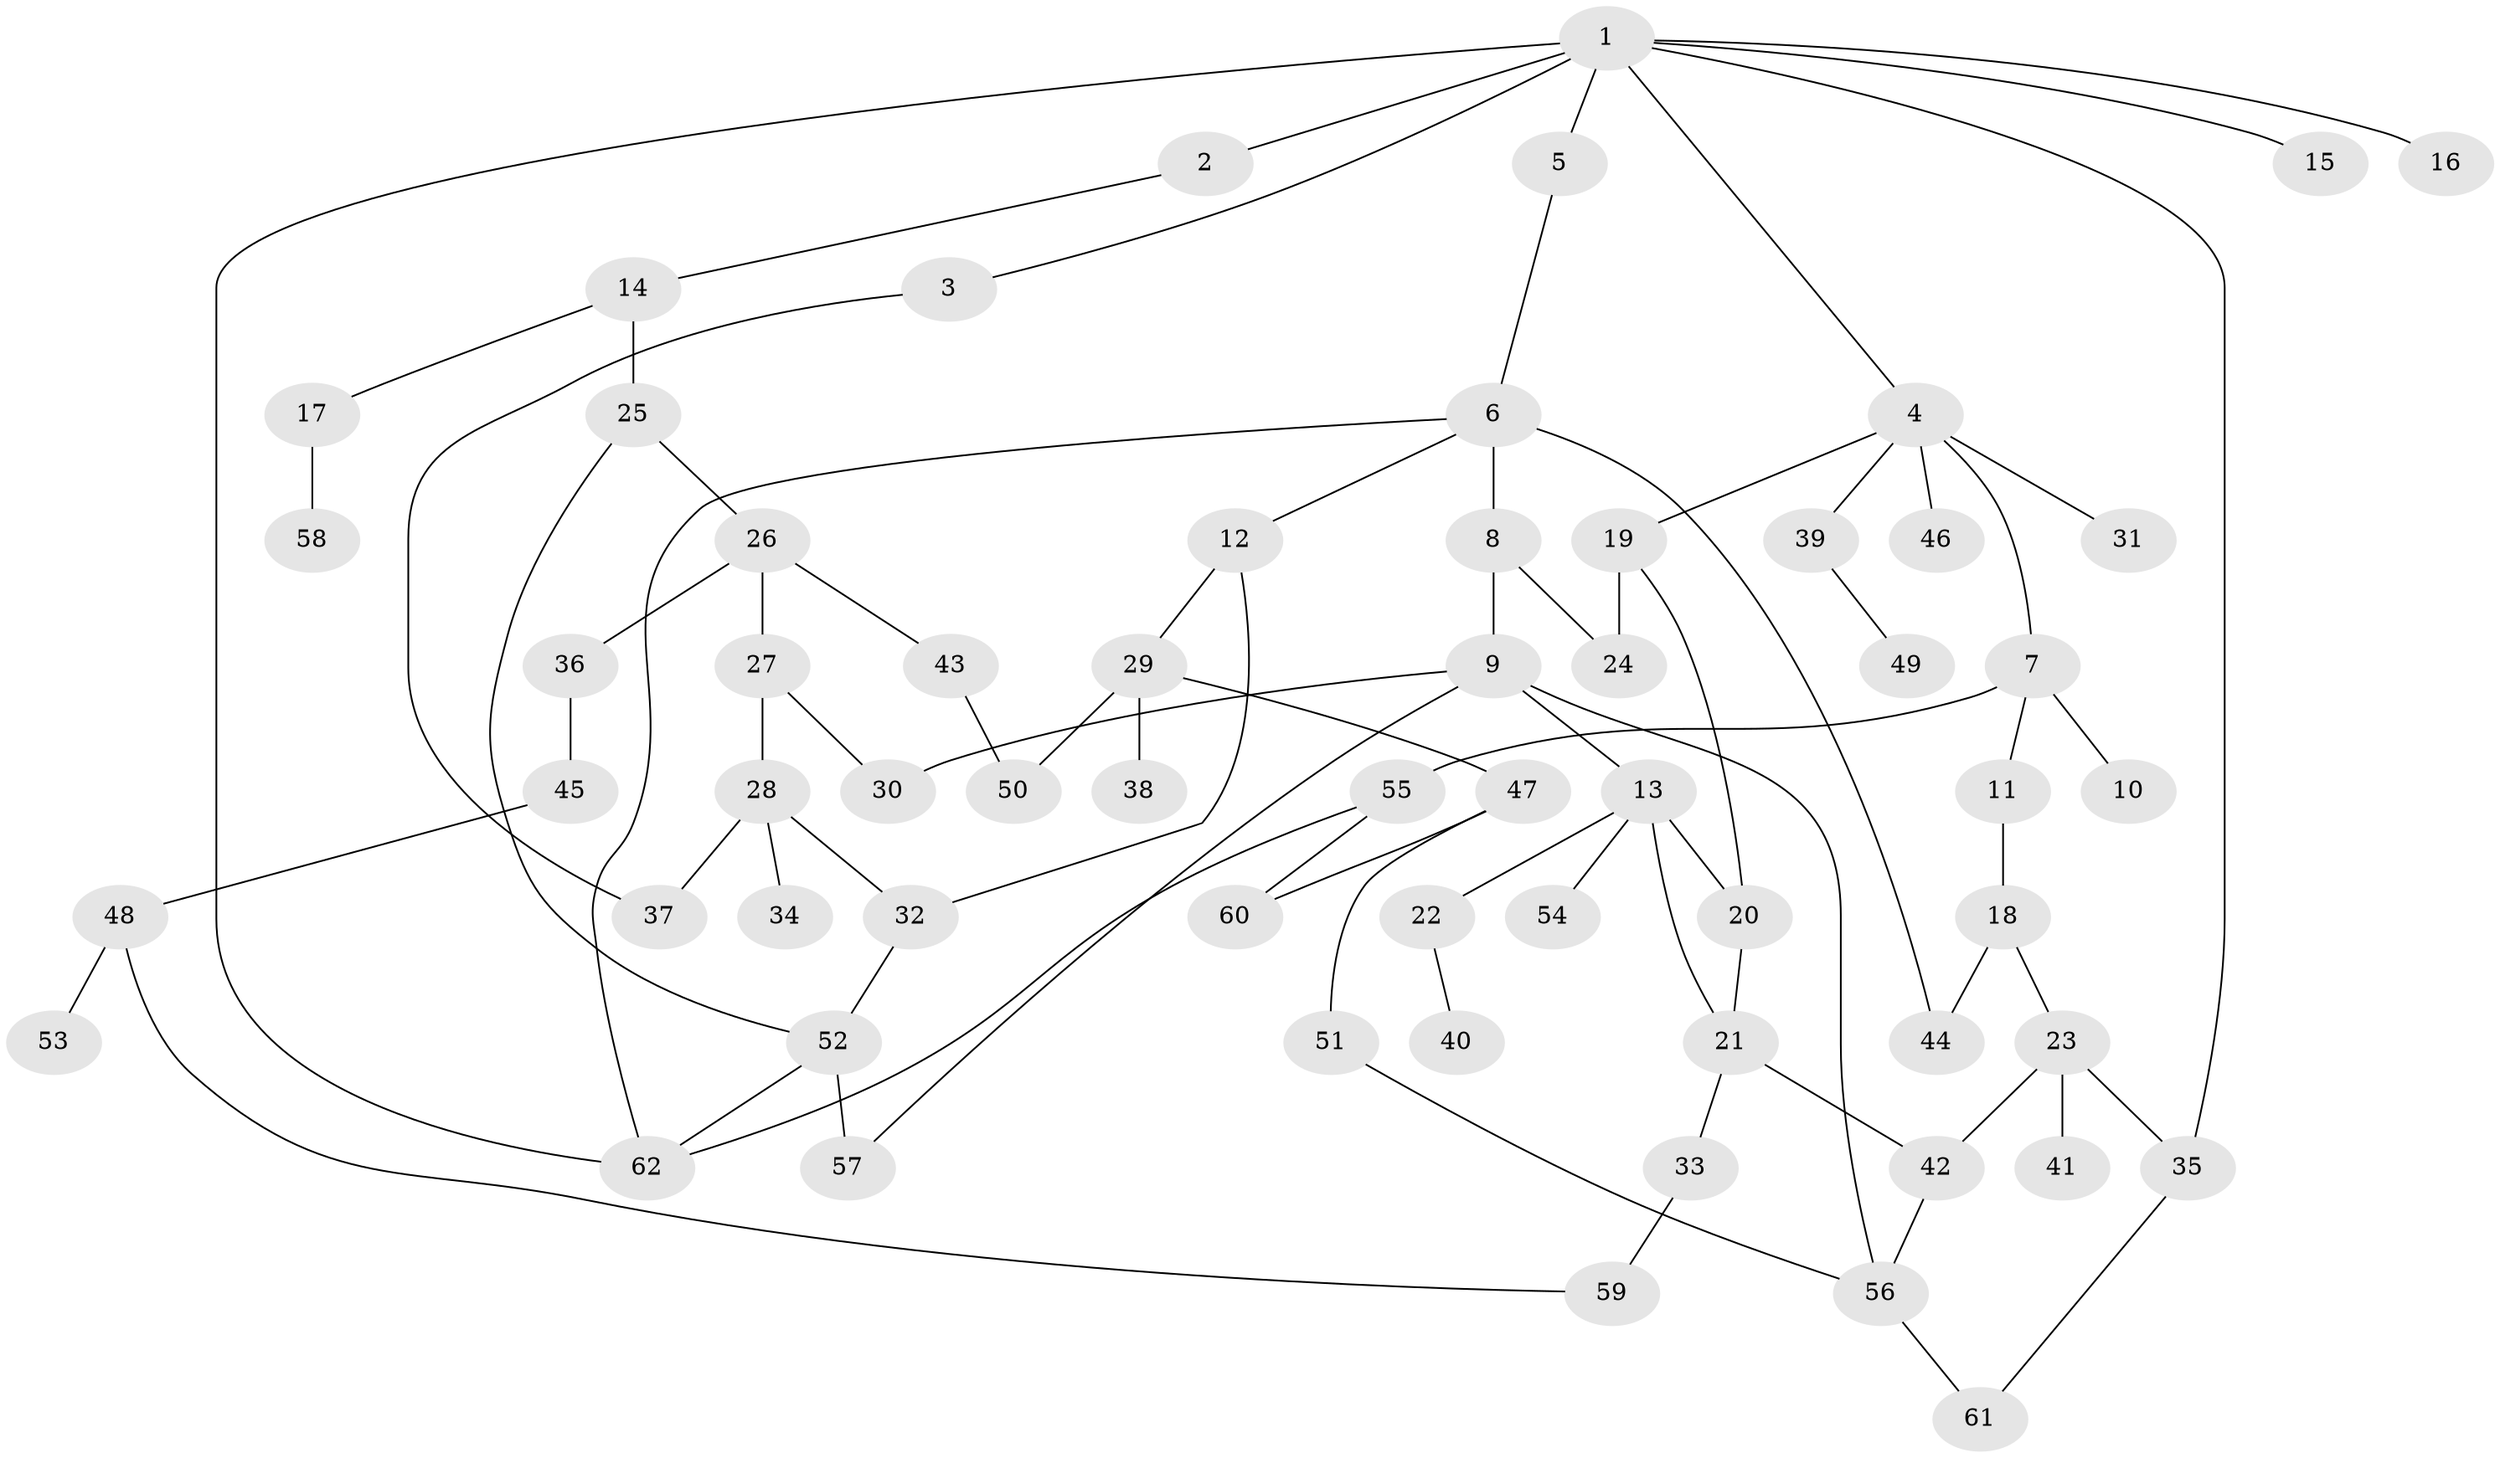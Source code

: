 // coarse degree distribution, {2: 0.35135135135135137, 1: 0.2972972972972973, 4: 0.13513513513513514, 5: 0.05405405405405406, 3: 0.13513513513513514, 16: 0.02702702702702703}
// Generated by graph-tools (version 1.1) at 2025/45/03/04/25 21:45:41]
// undirected, 62 vertices, 81 edges
graph export_dot {
graph [start="1"]
  node [color=gray90,style=filled];
  1;
  2;
  3;
  4;
  5;
  6;
  7;
  8;
  9;
  10;
  11;
  12;
  13;
  14;
  15;
  16;
  17;
  18;
  19;
  20;
  21;
  22;
  23;
  24;
  25;
  26;
  27;
  28;
  29;
  30;
  31;
  32;
  33;
  34;
  35;
  36;
  37;
  38;
  39;
  40;
  41;
  42;
  43;
  44;
  45;
  46;
  47;
  48;
  49;
  50;
  51;
  52;
  53;
  54;
  55;
  56;
  57;
  58;
  59;
  60;
  61;
  62;
  1 -- 2;
  1 -- 3;
  1 -- 4;
  1 -- 5;
  1 -- 15;
  1 -- 16;
  1 -- 35;
  1 -- 62;
  2 -- 14;
  3 -- 37;
  4 -- 7;
  4 -- 19;
  4 -- 31;
  4 -- 39;
  4 -- 46;
  5 -- 6;
  6 -- 8;
  6 -- 12;
  6 -- 44;
  6 -- 62;
  7 -- 10;
  7 -- 11;
  7 -- 55;
  8 -- 9;
  8 -- 24;
  9 -- 13;
  9 -- 30;
  9 -- 56;
  9 -- 57;
  11 -- 18;
  12 -- 29;
  12 -- 32;
  13 -- 22;
  13 -- 54;
  13 -- 21;
  13 -- 20;
  14 -- 17;
  14 -- 25;
  17 -- 58;
  18 -- 23;
  18 -- 44;
  19 -- 20;
  19 -- 24;
  20 -- 21;
  21 -- 33;
  21 -- 42;
  22 -- 40;
  23 -- 41;
  23 -- 42;
  23 -- 35;
  25 -- 26;
  25 -- 52;
  26 -- 27;
  26 -- 36;
  26 -- 43;
  27 -- 28;
  27 -- 30;
  28 -- 34;
  28 -- 37;
  28 -- 32;
  29 -- 38;
  29 -- 47;
  29 -- 50;
  32 -- 52;
  33 -- 59;
  35 -- 61;
  36 -- 45;
  39 -- 49;
  42 -- 56;
  43 -- 50;
  45 -- 48;
  47 -- 51;
  47 -- 60;
  48 -- 53;
  48 -- 59;
  51 -- 56;
  52 -- 57;
  52 -- 62;
  55 -- 62;
  55 -- 60;
  56 -- 61;
}
